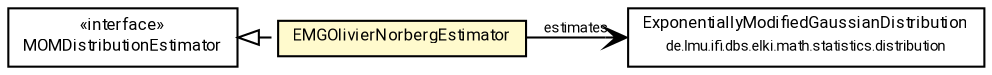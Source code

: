 #!/usr/local/bin/dot
#
# Class diagram 
# Generated by UMLGraph version R5_7_2-60-g0e99a6 (http://www.spinellis.gr/umlgraph/)
#

digraph G {
	graph [fontnames="svg"]
	edge [fontname="Roboto",fontsize=7,labelfontname="Roboto",labelfontsize=7,color="black"];
	node [fontname="Roboto",fontcolor="black",fontsize=8,shape=plaintext,margin=0,width=0,height=0];
	nodesep=0.15;
	ranksep=0.25;
	rankdir=LR;
	// de.lmu.ifi.dbs.elki.math.statistics.distribution.estimator.EMGOlivierNorbergEstimator
	c3744996 [label=<<table title="de.lmu.ifi.dbs.elki.math.statistics.distribution.estimator.EMGOlivierNorbergEstimator" border="0" cellborder="1" cellspacing="0" cellpadding="2" bgcolor="lemonChiffon" href="EMGOlivierNorbergEstimator.html" target="_parent">
		<tr><td><table border="0" cellspacing="0" cellpadding="1">
		<tr><td align="center" balign="center"> <font face="Roboto">EMGOlivierNorbergEstimator</font> </td></tr>
		</table></td></tr>
		</table>>, URL="EMGOlivierNorbergEstimator.html"];
	// de.lmu.ifi.dbs.elki.math.statistics.distribution.estimator.MOMDistributionEstimator<D extends de.lmu.ifi.dbs.elki.math.statistics.distribution.Distribution>
	c3745040 [label=<<table title="de.lmu.ifi.dbs.elki.math.statistics.distribution.estimator.MOMDistributionEstimator" border="0" cellborder="1" cellspacing="0" cellpadding="2" href="MOMDistributionEstimator.html" target="_parent">
		<tr><td><table border="0" cellspacing="0" cellpadding="1">
		<tr><td align="center" balign="center"> &#171;interface&#187; </td></tr>
		<tr><td align="center" balign="center"> <font face="Roboto">MOMDistributionEstimator</font> </td></tr>
		</table></td></tr>
		</table>>, URL="MOMDistributionEstimator.html"];
	// de.lmu.ifi.dbs.elki.math.statistics.distribution.ExponentiallyModifiedGaussianDistribution
	c3745118 [label=<<table title="de.lmu.ifi.dbs.elki.math.statistics.distribution.ExponentiallyModifiedGaussianDistribution" border="0" cellborder="1" cellspacing="0" cellpadding="2" href="../ExponentiallyModifiedGaussianDistribution.html" target="_parent">
		<tr><td><table border="0" cellspacing="0" cellpadding="1">
		<tr><td align="center" balign="center"> <font face="Roboto">ExponentiallyModifiedGaussianDistribution</font> </td></tr>
		<tr><td align="center" balign="center"> <font face="Roboto" point-size="7.0">de.lmu.ifi.dbs.elki.math.statistics.distribution</font> </td></tr>
		</table></td></tr>
		</table>>, URL="../ExponentiallyModifiedGaussianDistribution.html"];
	// de.lmu.ifi.dbs.elki.math.statistics.distribution.estimator.EMGOlivierNorbergEstimator implements de.lmu.ifi.dbs.elki.math.statistics.distribution.estimator.MOMDistributionEstimator<D extends de.lmu.ifi.dbs.elki.math.statistics.distribution.Distribution>
	c3745040 -> c3744996 [arrowtail=empty,style=dashed,dir=back,weight=9];
	// de.lmu.ifi.dbs.elki.math.statistics.distribution.estimator.EMGOlivierNorbergEstimator navassoc de.lmu.ifi.dbs.elki.math.statistics.distribution.ExponentiallyModifiedGaussianDistribution
	c3744996 -> c3745118 [arrowhead=open,weight=1,label="estimates"];
}

